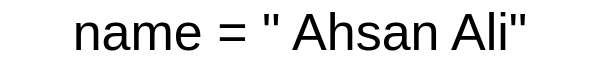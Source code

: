 <mxfile>
    <diagram id="SwA-twLbDolpq_0eG9Bu" name="Page-1">
        <mxGraphModel dx="475" dy="267" grid="1" gridSize="10" guides="1" tooltips="1" connect="1" arrows="1" fold="1" page="1" pageScale="1" pageWidth="850" pageHeight="1100" math="0" shadow="0">
            <root>
                <mxCell id="0"/>
                <mxCell id="1" parent="0"/>
                <mxCell id="2" value="&lt;font style=&quot;font-size: 26px;&quot;&gt;name = &quot; Ahsan Ali&quot;&lt;/font&gt;" style="text;strokeColor=none;align=center;fillColor=none;html=1;verticalAlign=middle;whiteSpace=wrap;rounded=0;" vertex="1" parent="1">
                    <mxGeometry x="300" y="170" width="300" height="20" as="geometry"/>
                </mxCell>
            </root>
        </mxGraphModel>
    </diagram>
</mxfile>